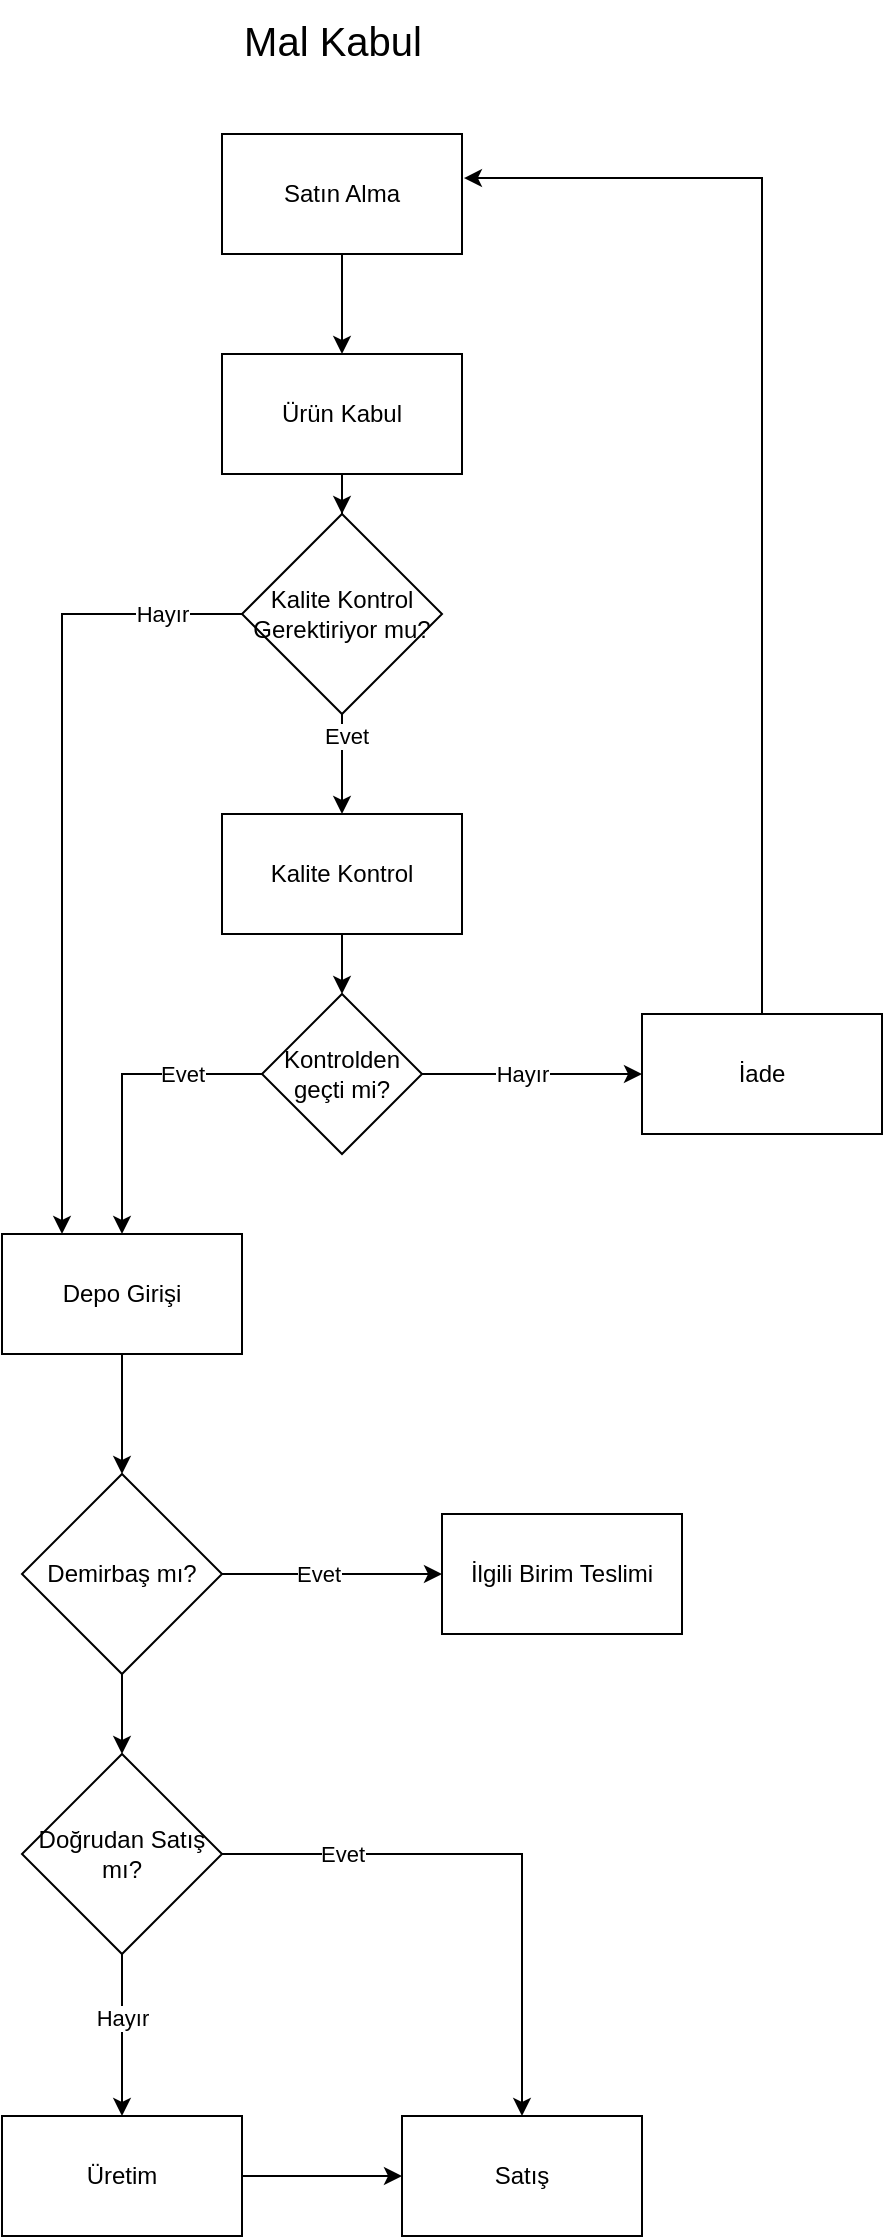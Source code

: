 <mxfile version="26.0.16">
  <diagram name="Sayfa -1" id="jUC1PIWjqmxwx7Gk67Sa">
    <mxGraphModel dx="1426" dy="789" grid="1" gridSize="10" guides="1" tooltips="1" connect="1" arrows="1" fold="1" page="1" pageScale="1" pageWidth="827" pageHeight="1169" math="0" shadow="0">
      <root>
        <mxCell id="0" />
        <mxCell id="1" parent="0" />
        <mxCell id="Bb7nuyD2ogUne2BvpT8S-26" value="" style="edgeStyle=orthogonalEdgeStyle;rounded=0;orthogonalLoop=1;jettySize=auto;html=1;" parent="1" source="Bb7nuyD2ogUne2BvpT8S-1" target="Bb7nuyD2ogUne2BvpT8S-23" edge="1">
          <mxGeometry relative="1" as="geometry" />
        </mxCell>
        <mxCell id="Bb7nuyD2ogUne2BvpT8S-1" value="Ürün Kabul" style="rounded=0;whiteSpace=wrap;html=1;" parent="1" vertex="1">
          <mxGeometry x="370" y="180" width="120" height="60" as="geometry" />
        </mxCell>
        <mxCell id="Bb7nuyD2ogUne2BvpT8S-10" value="" style="edgeStyle=orthogonalEdgeStyle;rounded=0;orthogonalLoop=1;jettySize=auto;html=1;" parent="1" source="Bb7nuyD2ogUne2BvpT8S-2" target="Bb7nuyD2ogUne2BvpT8S-4" edge="1">
          <mxGeometry relative="1" as="geometry" />
        </mxCell>
        <mxCell id="Bb7nuyD2ogUne2BvpT8S-2" value="Kalite Kontrol" style="rounded=0;whiteSpace=wrap;html=1;" parent="1" vertex="1">
          <mxGeometry x="370" y="410" width="120" height="60" as="geometry" />
        </mxCell>
        <mxCell id="Bb7nuyD2ogUne2BvpT8S-3" value="Depo Girişi" style="rounded=0;whiteSpace=wrap;html=1;" parent="1" vertex="1">
          <mxGeometry x="260" y="620" width="120" height="60" as="geometry" />
        </mxCell>
        <mxCell id="Bb7nuyD2ogUne2BvpT8S-5" value="" style="edgeStyle=orthogonalEdgeStyle;rounded=0;orthogonalLoop=1;jettySize=auto;html=1;" parent="1" source="Bb7nuyD2ogUne2BvpT8S-4" target="Bb7nuyD2ogUne2BvpT8S-3" edge="1">
          <mxGeometry relative="1" as="geometry" />
        </mxCell>
        <mxCell id="Bb7nuyD2ogUne2BvpT8S-6" value="Evet" style="edgeLabel;html=1;align=center;verticalAlign=middle;resizable=0;points=[];" parent="Bb7nuyD2ogUne2BvpT8S-5" vertex="1" connectable="0">
          <mxGeometry x="-0.467" y="5" relative="1" as="geometry">
            <mxPoint y="-5" as="offset" />
          </mxGeometry>
        </mxCell>
        <mxCell id="Bb7nuyD2ogUne2BvpT8S-8" value="" style="edgeStyle=orthogonalEdgeStyle;rounded=0;orthogonalLoop=1;jettySize=auto;html=1;" parent="1" source="Bb7nuyD2ogUne2BvpT8S-4" target="Bb7nuyD2ogUne2BvpT8S-7" edge="1">
          <mxGeometry relative="1" as="geometry" />
        </mxCell>
        <mxCell id="Bb7nuyD2ogUne2BvpT8S-9" value="Hayır" style="edgeLabel;html=1;align=center;verticalAlign=middle;resizable=0;points=[];" parent="Bb7nuyD2ogUne2BvpT8S-8" vertex="1" connectable="0">
          <mxGeometry x="-0.361" relative="1" as="geometry">
            <mxPoint x="15" as="offset" />
          </mxGeometry>
        </mxCell>
        <mxCell id="Bb7nuyD2ogUne2BvpT8S-4" value="Kontrolden geçti mi?" style="rhombus;whiteSpace=wrap;html=1;" parent="1" vertex="1">
          <mxGeometry x="390" y="500" width="80" height="80" as="geometry" />
        </mxCell>
        <mxCell id="Bb7nuyD2ogUne2BvpT8S-7" value="İade" style="rounded=0;whiteSpace=wrap;html=1;" parent="1" vertex="1">
          <mxGeometry x="580" y="510" width="120" height="60" as="geometry" />
        </mxCell>
        <mxCell id="BuvcBP0S9gr9oj0ZS2NX-1" value="" style="edgeStyle=orthogonalEdgeStyle;rounded=0;orthogonalLoop=1;jettySize=auto;html=1;" parent="1" source="Bb7nuyD2ogUne2BvpT8S-13" target="Bb7nuyD2ogUne2BvpT8S-20" edge="1">
          <mxGeometry relative="1" as="geometry" />
        </mxCell>
        <mxCell id="Bb7nuyD2ogUne2BvpT8S-13" value="Üretim" style="whiteSpace=wrap;html=1;rounded=0;" parent="1" vertex="1">
          <mxGeometry x="260" y="1061" width="120" height="60" as="geometry" />
        </mxCell>
        <mxCell id="Bb7nuyD2ogUne2BvpT8S-18" value="" style="edgeStyle=orthogonalEdgeStyle;rounded=0;orthogonalLoop=1;jettySize=auto;html=1;" parent="1" source="Bb7nuyD2ogUne2BvpT8S-17" target="Bb7nuyD2ogUne2BvpT8S-1" edge="1">
          <mxGeometry relative="1" as="geometry" />
        </mxCell>
        <mxCell id="Bb7nuyD2ogUne2BvpT8S-17" value="Satın Alma" style="rounded=0;whiteSpace=wrap;html=1;" parent="1" vertex="1">
          <mxGeometry x="370" y="70" width="120" height="60" as="geometry" />
        </mxCell>
        <mxCell id="Bb7nuyD2ogUne2BvpT8S-20" value="Satış" style="whiteSpace=wrap;html=1;rounded=0;" parent="1" vertex="1">
          <mxGeometry x="460" y="1061" width="120" height="60" as="geometry" />
        </mxCell>
        <mxCell id="Bb7nuyD2ogUne2BvpT8S-24" value="" style="edgeStyle=orthogonalEdgeStyle;rounded=0;orthogonalLoop=1;jettySize=auto;html=1;" parent="1" source="Bb7nuyD2ogUne2BvpT8S-23" target="Bb7nuyD2ogUne2BvpT8S-2" edge="1">
          <mxGeometry relative="1" as="geometry" />
        </mxCell>
        <mxCell id="Bb7nuyD2ogUne2BvpT8S-25" value="Evet" style="edgeLabel;html=1;align=center;verticalAlign=middle;resizable=0;points=[];" parent="Bb7nuyD2ogUne2BvpT8S-24" vertex="1" connectable="0">
          <mxGeometry x="-0.55" y="2" relative="1" as="geometry">
            <mxPoint as="offset" />
          </mxGeometry>
        </mxCell>
        <mxCell id="Bb7nuyD2ogUne2BvpT8S-27" style="edgeStyle=orthogonalEdgeStyle;rounded=0;orthogonalLoop=1;jettySize=auto;html=1;entryX=0.25;entryY=0;entryDx=0;entryDy=0;" parent="1" source="Bb7nuyD2ogUne2BvpT8S-23" target="Bb7nuyD2ogUne2BvpT8S-3" edge="1">
          <mxGeometry relative="1" as="geometry">
            <Array as="points">
              <mxPoint x="290" y="310" />
            </Array>
          </mxGeometry>
        </mxCell>
        <mxCell id="Bb7nuyD2ogUne2BvpT8S-28" value="Hayır" style="edgeLabel;html=1;align=center;verticalAlign=middle;resizable=0;points=[];" parent="Bb7nuyD2ogUne2BvpT8S-27" vertex="1" connectable="0">
          <mxGeometry x="-0.73" y="3" relative="1" as="geometry">
            <mxPoint x="14" y="-3" as="offset" />
          </mxGeometry>
        </mxCell>
        <mxCell id="Bb7nuyD2ogUne2BvpT8S-23" value="Kalite Kontrol Gerektiriyor mu?" style="rhombus;whiteSpace=wrap;html=1;" parent="1" vertex="1">
          <mxGeometry x="380" y="260" width="100" height="100" as="geometry" />
        </mxCell>
        <mxCell id="Bb7nuyD2ogUne2BvpT8S-32" value="" style="edgeStyle=orthogonalEdgeStyle;rounded=0;orthogonalLoop=1;jettySize=auto;html=1;" parent="1" source="Bb7nuyD2ogUne2BvpT8S-29" target="Bb7nuyD2ogUne2BvpT8S-31" edge="1">
          <mxGeometry relative="1" as="geometry" />
        </mxCell>
        <mxCell id="Bb7nuyD2ogUne2BvpT8S-35" value="Evet" style="edgeLabel;html=1;align=center;verticalAlign=middle;resizable=0;points=[];" parent="Bb7nuyD2ogUne2BvpT8S-32" vertex="1" connectable="0">
          <mxGeometry x="-0.127" relative="1" as="geometry">
            <mxPoint as="offset" />
          </mxGeometry>
        </mxCell>
        <mxCell id="Bb7nuyD2ogUne2BvpT8S-31" value="İlgili Birim Teslimi" style="rounded=0;whiteSpace=wrap;html=1;" parent="1" vertex="1">
          <mxGeometry x="480" y="760" width="120" height="60" as="geometry" />
        </mxCell>
        <mxCell id="Bb7nuyD2ogUne2BvpT8S-33" value="" style="edgeStyle=orthogonalEdgeStyle;rounded=0;orthogonalLoop=1;jettySize=auto;html=1;" parent="1" source="Bb7nuyD2ogUne2BvpT8S-3" target="Bb7nuyD2ogUne2BvpT8S-29" edge="1">
          <mxGeometry relative="1" as="geometry">
            <mxPoint x="320" y="680" as="sourcePoint" />
            <mxPoint x="320" y="990" as="targetPoint" />
          </mxGeometry>
        </mxCell>
        <mxCell id="Bb7nuyD2ogUne2BvpT8S-38" value="" style="edgeStyle=orthogonalEdgeStyle;rounded=0;orthogonalLoop=1;jettySize=auto;html=1;" parent="1" source="Bb7nuyD2ogUne2BvpT8S-29" target="Bb7nuyD2ogUne2BvpT8S-36" edge="1">
          <mxGeometry relative="1" as="geometry" />
        </mxCell>
        <mxCell id="Bb7nuyD2ogUne2BvpT8S-29" value="Demirbaş mı?" style="rhombus;whiteSpace=wrap;html=1;" parent="1" vertex="1">
          <mxGeometry x="270" y="740" width="100" height="100" as="geometry" />
        </mxCell>
        <mxCell id="Bb7nuyD2ogUne2BvpT8S-39" value="" style="edgeStyle=orthogonalEdgeStyle;rounded=0;orthogonalLoop=1;jettySize=auto;html=1;" parent="1" source="Bb7nuyD2ogUne2BvpT8S-36" target="Bb7nuyD2ogUne2BvpT8S-13" edge="1">
          <mxGeometry relative="1" as="geometry" />
        </mxCell>
        <mxCell id="Bb7nuyD2ogUne2BvpT8S-41" value="Hayır" style="edgeLabel;html=1;align=center;verticalAlign=middle;resizable=0;points=[];" parent="Bb7nuyD2ogUne2BvpT8S-39" vertex="1" connectable="0">
          <mxGeometry x="-0.225" relative="1" as="geometry">
            <mxPoint as="offset" />
          </mxGeometry>
        </mxCell>
        <mxCell id="Bb7nuyD2ogUne2BvpT8S-45" style="edgeStyle=orthogonalEdgeStyle;rounded=0;orthogonalLoop=1;jettySize=auto;html=1;entryX=0.5;entryY=0;entryDx=0;entryDy=0;" parent="1" source="Bb7nuyD2ogUne2BvpT8S-36" target="Bb7nuyD2ogUne2BvpT8S-20" edge="1">
          <mxGeometry relative="1" as="geometry" />
        </mxCell>
        <mxCell id="Bb7nuyD2ogUne2BvpT8S-46" value="Evet" style="edgeLabel;html=1;align=center;verticalAlign=middle;resizable=0;points=[];" parent="Bb7nuyD2ogUne2BvpT8S-45" vertex="1" connectable="0">
          <mxGeometry x="-0.467" y="3" relative="1" as="geometry">
            <mxPoint x="-15" y="3" as="offset" />
          </mxGeometry>
        </mxCell>
        <mxCell id="Bb7nuyD2ogUne2BvpT8S-36" value="Doğrudan Satış mı?" style="rhombus;whiteSpace=wrap;html=1;" parent="1" vertex="1">
          <mxGeometry x="270" y="880" width="100" height="100" as="geometry" />
        </mxCell>
        <mxCell id="Bb7nuyD2ogUne2BvpT8S-47" value="Mal Kabul" style="text;html=1;align=center;verticalAlign=middle;resizable=0;points=[];autosize=1;strokeColor=none;fillColor=none;fontSize=20;" parent="1" vertex="1">
          <mxGeometry x="370" y="3" width="110" height="40" as="geometry" />
        </mxCell>
        <mxCell id="egkOskzl6DXACTOx8jyc-1" style="edgeStyle=orthogonalEdgeStyle;rounded=0;orthogonalLoop=1;jettySize=auto;html=1;entryX=1.008;entryY=0.367;entryDx=0;entryDy=0;entryPerimeter=0;" edge="1" parent="1" source="Bb7nuyD2ogUne2BvpT8S-7" target="Bb7nuyD2ogUne2BvpT8S-17">
          <mxGeometry relative="1" as="geometry">
            <Array as="points">
              <mxPoint x="640" y="92" />
            </Array>
          </mxGeometry>
        </mxCell>
      </root>
    </mxGraphModel>
  </diagram>
</mxfile>
